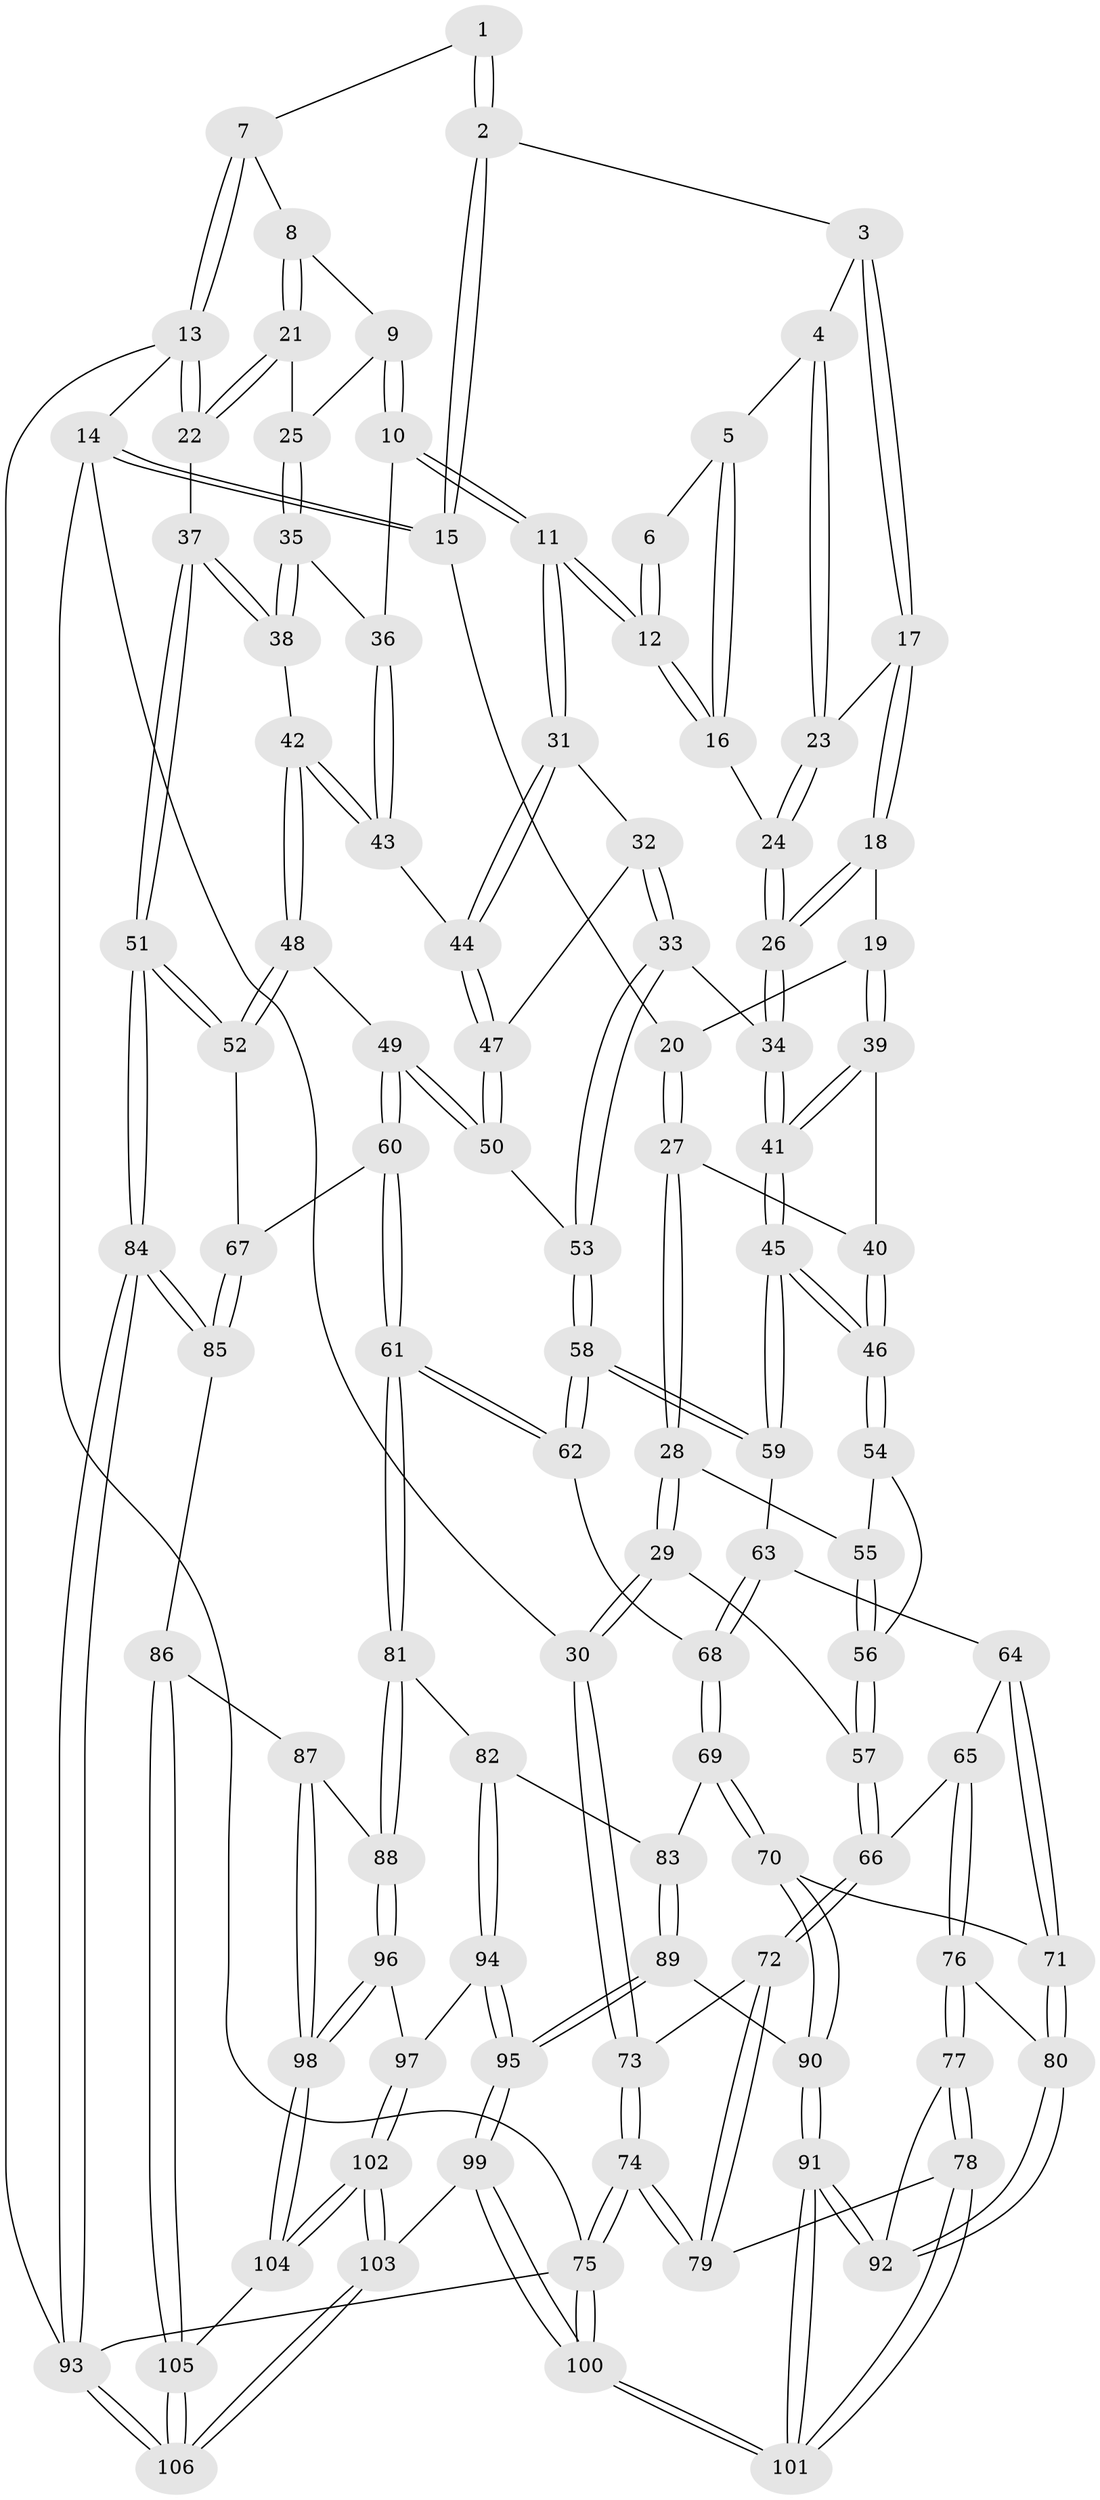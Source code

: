 // coarse degree distribution, {3: 0.2903225806451613, 4: 0.2903225806451613, 2: 0.03225806451612903, 5: 0.16129032258064516, 6: 0.1935483870967742, 12: 0.03225806451612903}
// Generated by graph-tools (version 1.1) at 2025/06/03/04/25 22:06:16]
// undirected, 106 vertices, 262 edges
graph export_dot {
graph [start="1"]
  node [color=gray90,style=filled];
  1 [pos="+0.6583284669462707+0"];
  2 [pos="+0.28405708647683126+0"];
  3 [pos="+0.3882105462553665+0"];
  4 [pos="+0.48122624288853033+0.0951486852548087"];
  5 [pos="+0.6216169479407362+0"];
  6 [pos="+0.6491449498429114+0"];
  7 [pos="+0.8535955813968691+0"];
  8 [pos="+0.8582744694945645+0"];
  9 [pos="+0.8259672155305701+0.05452122587279067"];
  10 [pos="+0.7609654068238431+0.19471861572880006"];
  11 [pos="+0.7442619538171157+0.20235824317103546"];
  12 [pos="+0.7378135932239798+0.1964386253226584"];
  13 [pos="+1+0"];
  14 [pos="+0+0"];
  15 [pos="+0.1140336450152135+0"];
  16 [pos="+0.6138054729087933+0.11128737706325781"];
  17 [pos="+0.39106831215914384+0.14898794752904118"];
  18 [pos="+0.3731297103160746+0.1800212272703023"];
  19 [pos="+0.3313732002174436+0.19107949571252528"];
  20 [pos="+0.19830784012847621+0.03668991048838682"];
  21 [pos="+0.986452243410918+0.16144370696092075"];
  22 [pos="+1+0.2182471922276709"];
  23 [pos="+0.48521746871603044+0.11093776125665514"];
  24 [pos="+0.5318774577916745+0.16784872304919327"];
  25 [pos="+0.9303982204057514+0.1908543935092033"];
  26 [pos="+0.5147362647475255+0.2517196543412927"];
  27 [pos="+0.14821043262094508+0.307672548882564"];
  28 [pos="+0.12878018434017247+0.3335920912100193"];
  29 [pos="+0+0.40296507689060546"];
  30 [pos="+0+0.40291620017298874"];
  31 [pos="+0.709195510752226+0.2709684298885578"];
  32 [pos="+0.6995089471365138+0.2795764823971506"];
  33 [pos="+0.5596642977479896+0.3372026376309663"];
  34 [pos="+0.5355663728015748+0.3341611123395666"];
  35 [pos="+0.8898385533000148+0.22798153294816334"];
  36 [pos="+0.8430586646243116+0.22091204690000618"];
  37 [pos="+1+0.4879194822112755"];
  38 [pos="+0.9194160443398798+0.29852065844572817"];
  39 [pos="+0.32815174613198633+0.20211466872236233"];
  40 [pos="+0.3011237507688584+0.2523320011427563"];
  41 [pos="+0.48634366399931855+0.3718074876738728"];
  42 [pos="+0.8364409799530429+0.3579365075438654"];
  43 [pos="+0.83455725988857+0.3564773472389912"];
  44 [pos="+0.8268731492861325+0.3528598542778081"];
  45 [pos="+0.41978999552114343+0.4358027160703577"];
  46 [pos="+0.4133877592362212+0.4335801589762439"];
  47 [pos="+0.7444505463338918+0.3975742342338341"];
  48 [pos="+0.8611612982700062+0.4758785534651881"];
  49 [pos="+0.7936785446580146+0.48651906847454673"];
  50 [pos="+0.7540421424703847+0.46305863733891744"];
  51 [pos="+1+0.48883109985228546"];
  52 [pos="+0.9449415878328826+0.5059231494655968"];
  53 [pos="+0.654851678330763+0.4618040711638261"];
  54 [pos="+0.344889837328907+0.4308521427838487"];
  55 [pos="+0.1523857597409799+0.3499936802556553"];
  56 [pos="+0.22110114990252921+0.5248005970271947"];
  57 [pos="+0.19065788642131037+0.5935451484976733"];
  58 [pos="+0.6224084319970584+0.5723783872248556"];
  59 [pos="+0.42087086590122175+0.4435591160878886"];
  60 [pos="+0.7118413799392455+0.6477038211215295"];
  61 [pos="+0.696048001559987+0.655363782270365"];
  62 [pos="+0.6328539463535613+0.614748419376898"];
  63 [pos="+0.4142096140781808+0.49092730426462444"];
  64 [pos="+0.3413539037795041+0.6175569737983915"];
  65 [pos="+0.20434187177358462+0.6193286142661018"];
  66 [pos="+0.20389955280641997+0.6190352353035428"];
  67 [pos="+0.836008085439595+0.6608757776031333"];
  68 [pos="+0.5250091222639302+0.6517940828627204"];
  69 [pos="+0.5002164582265699+0.6913220635511325"];
  70 [pos="+0.4010561555045249+0.7189334483015752"];
  71 [pos="+0.3840501150897382+0.7097585375237205"];
  72 [pos="+0.05599567965404445+0.7246552371019939"];
  73 [pos="+0+0.6037128020258241"];
  74 [pos="+0+1"];
  75 [pos="+0+1"];
  76 [pos="+0.21327975985708972+0.6787198742622906"];
  77 [pos="+0.15207733803238624+0.83019462338292"];
  78 [pos="+0.15059694156075526+0.8312921472919909"];
  79 [pos="+0.10624420085096288+0.8142232409919501"];
  80 [pos="+0.2902597843129306+0.771212850306901"];
  81 [pos="+0.6908035105648016+0.7212998758575164"];
  82 [pos="+0.6128843358094448+0.7729186613995223"];
  83 [pos="+0.5418211514554676+0.7570624930949889"];
  84 [pos="+1+0.7010526508370576"];
  85 [pos="+0.9251893044871413+0.7934342547057918"];
  86 [pos="+0.8907403663664909+0.8278750124441998"];
  87 [pos="+0.7456888150430869+0.7853328793404861"];
  88 [pos="+0.7247190749920881+0.7734492358113689"];
  89 [pos="+0.4910291115699805+0.85200483525432"];
  90 [pos="+0.4273156443375301+0.8324444627267306"];
  91 [pos="+0.34389766208915024+0.9046615349554726"];
  92 [pos="+0.2803955349842528+0.7937395565817069"];
  93 [pos="+1+1"];
  94 [pos="+0.6012102000039102+0.8660299315848389"];
  95 [pos="+0.5147942607522693+0.8795181743754203"];
  96 [pos="+0.6836772711661833+0.858113885256343"];
  97 [pos="+0.6231038624359453+0.8824981555250823"];
  98 [pos="+0.7438824704683563+0.9180102197319615"];
  99 [pos="+0.4783507022787846+1"];
  100 [pos="+0.26260916400858186+1"];
  101 [pos="+0.26247605264928886+1"];
  102 [pos="+0.6632623976829174+1"];
  103 [pos="+0.6127768172850384+1"];
  104 [pos="+0.7538646097014975+0.9366413316129475"];
  105 [pos="+0.8705136998645853+0.9068058801922576"];
  106 [pos="+1+1"];
  1 -- 2;
  1 -- 2;
  1 -- 7;
  2 -- 3;
  2 -- 15;
  2 -- 15;
  3 -- 4;
  3 -- 17;
  3 -- 17;
  4 -- 5;
  4 -- 23;
  4 -- 23;
  5 -- 6;
  5 -- 16;
  5 -- 16;
  6 -- 12;
  6 -- 12;
  7 -- 8;
  7 -- 13;
  7 -- 13;
  8 -- 9;
  8 -- 21;
  8 -- 21;
  9 -- 10;
  9 -- 10;
  9 -- 25;
  10 -- 11;
  10 -- 11;
  10 -- 36;
  11 -- 12;
  11 -- 12;
  11 -- 31;
  11 -- 31;
  12 -- 16;
  12 -- 16;
  13 -- 14;
  13 -- 22;
  13 -- 22;
  13 -- 93;
  14 -- 15;
  14 -- 15;
  14 -- 30;
  14 -- 75;
  15 -- 20;
  16 -- 24;
  17 -- 18;
  17 -- 18;
  17 -- 23;
  18 -- 19;
  18 -- 26;
  18 -- 26;
  19 -- 20;
  19 -- 39;
  19 -- 39;
  20 -- 27;
  20 -- 27;
  21 -- 22;
  21 -- 22;
  21 -- 25;
  22 -- 37;
  23 -- 24;
  23 -- 24;
  24 -- 26;
  24 -- 26;
  25 -- 35;
  25 -- 35;
  26 -- 34;
  26 -- 34;
  27 -- 28;
  27 -- 28;
  27 -- 40;
  28 -- 29;
  28 -- 29;
  28 -- 55;
  29 -- 30;
  29 -- 30;
  29 -- 57;
  30 -- 73;
  30 -- 73;
  31 -- 32;
  31 -- 44;
  31 -- 44;
  32 -- 33;
  32 -- 33;
  32 -- 47;
  33 -- 34;
  33 -- 53;
  33 -- 53;
  34 -- 41;
  34 -- 41;
  35 -- 36;
  35 -- 38;
  35 -- 38;
  36 -- 43;
  36 -- 43;
  37 -- 38;
  37 -- 38;
  37 -- 51;
  37 -- 51;
  38 -- 42;
  39 -- 40;
  39 -- 41;
  39 -- 41;
  40 -- 46;
  40 -- 46;
  41 -- 45;
  41 -- 45;
  42 -- 43;
  42 -- 43;
  42 -- 48;
  42 -- 48;
  43 -- 44;
  44 -- 47;
  44 -- 47;
  45 -- 46;
  45 -- 46;
  45 -- 59;
  45 -- 59;
  46 -- 54;
  46 -- 54;
  47 -- 50;
  47 -- 50;
  48 -- 49;
  48 -- 52;
  48 -- 52;
  49 -- 50;
  49 -- 50;
  49 -- 60;
  49 -- 60;
  50 -- 53;
  51 -- 52;
  51 -- 52;
  51 -- 84;
  51 -- 84;
  52 -- 67;
  53 -- 58;
  53 -- 58;
  54 -- 55;
  54 -- 56;
  55 -- 56;
  55 -- 56;
  56 -- 57;
  56 -- 57;
  57 -- 66;
  57 -- 66;
  58 -- 59;
  58 -- 59;
  58 -- 62;
  58 -- 62;
  59 -- 63;
  60 -- 61;
  60 -- 61;
  60 -- 67;
  61 -- 62;
  61 -- 62;
  61 -- 81;
  61 -- 81;
  62 -- 68;
  63 -- 64;
  63 -- 68;
  63 -- 68;
  64 -- 65;
  64 -- 71;
  64 -- 71;
  65 -- 66;
  65 -- 76;
  65 -- 76;
  66 -- 72;
  66 -- 72;
  67 -- 85;
  67 -- 85;
  68 -- 69;
  68 -- 69;
  69 -- 70;
  69 -- 70;
  69 -- 83;
  70 -- 71;
  70 -- 90;
  70 -- 90;
  71 -- 80;
  71 -- 80;
  72 -- 73;
  72 -- 79;
  72 -- 79;
  73 -- 74;
  73 -- 74;
  74 -- 75;
  74 -- 75;
  74 -- 79;
  74 -- 79;
  75 -- 100;
  75 -- 100;
  75 -- 93;
  76 -- 77;
  76 -- 77;
  76 -- 80;
  77 -- 78;
  77 -- 78;
  77 -- 92;
  78 -- 79;
  78 -- 101;
  78 -- 101;
  80 -- 92;
  80 -- 92;
  81 -- 82;
  81 -- 88;
  81 -- 88;
  82 -- 83;
  82 -- 94;
  82 -- 94;
  83 -- 89;
  83 -- 89;
  84 -- 85;
  84 -- 85;
  84 -- 93;
  84 -- 93;
  85 -- 86;
  86 -- 87;
  86 -- 105;
  86 -- 105;
  87 -- 88;
  87 -- 98;
  87 -- 98;
  88 -- 96;
  88 -- 96;
  89 -- 90;
  89 -- 95;
  89 -- 95;
  90 -- 91;
  90 -- 91;
  91 -- 92;
  91 -- 92;
  91 -- 101;
  91 -- 101;
  93 -- 106;
  93 -- 106;
  94 -- 95;
  94 -- 95;
  94 -- 97;
  95 -- 99;
  95 -- 99;
  96 -- 97;
  96 -- 98;
  96 -- 98;
  97 -- 102;
  97 -- 102;
  98 -- 104;
  98 -- 104;
  99 -- 100;
  99 -- 100;
  99 -- 103;
  100 -- 101;
  100 -- 101;
  102 -- 103;
  102 -- 103;
  102 -- 104;
  102 -- 104;
  103 -- 106;
  103 -- 106;
  104 -- 105;
  105 -- 106;
  105 -- 106;
}
